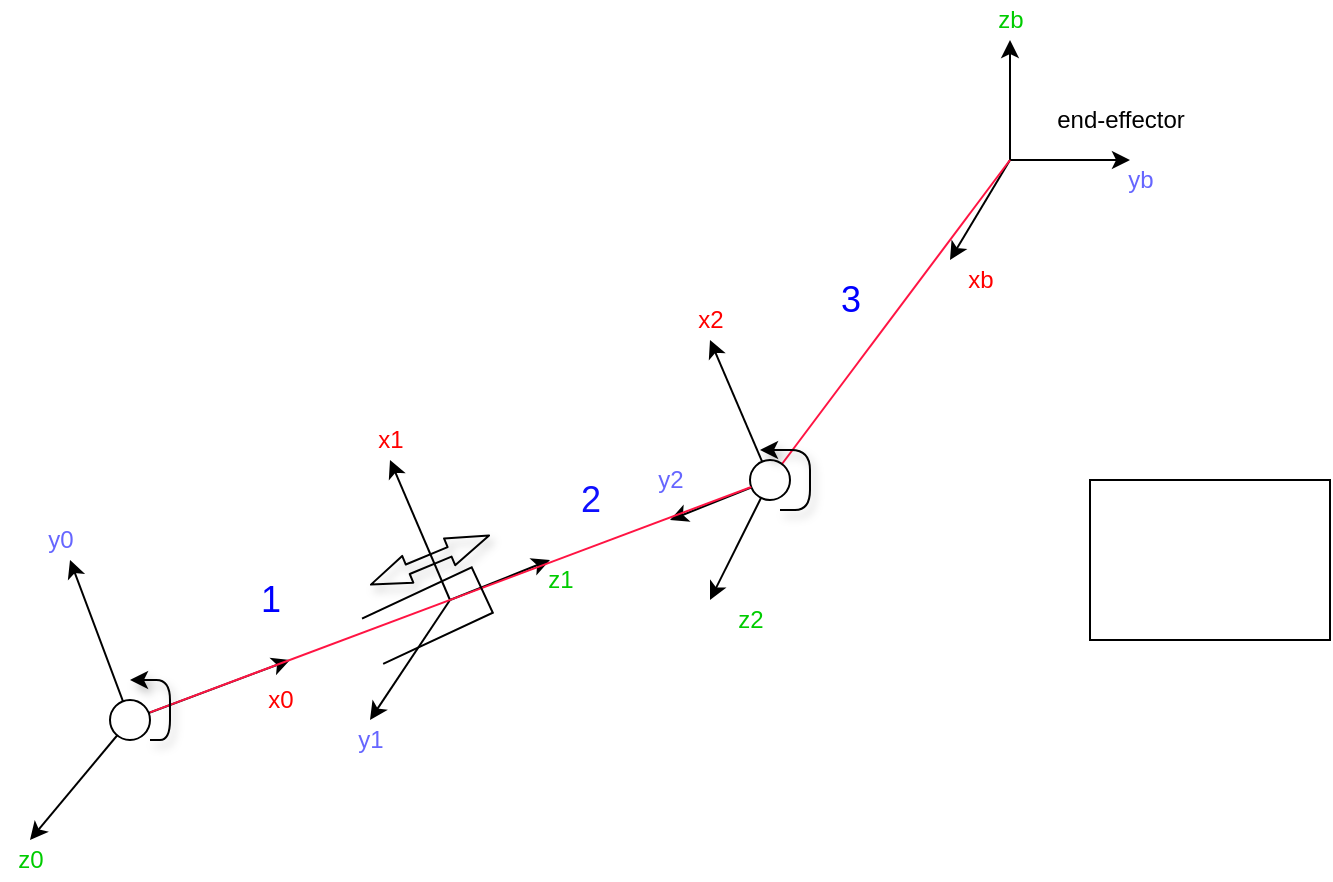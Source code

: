<mxfile version="14.4.3" type="github">
  <diagram id="cshhwLrNGFrXgR3tHYp8" name="Assigning Frames">
    <mxGraphModel dx="897" dy="400" grid="1" gridSize="10" guides="1" tooltips="1" connect="1" arrows="1" fold="1" page="1" pageScale="1" pageWidth="827" pageHeight="1169" math="0" shadow="0">
      <root>
        <mxCell id="0" />
        <mxCell id="1" parent="0" />
        <mxCell id="vNoVYXsCR9sfd-hZkTLt-359" value="" style="endArrow=classic;html=1;" edge="1" parent="1">
          <mxGeometry width="50" height="50" relative="1" as="geometry">
            <mxPoint x="120" y="480" as="sourcePoint" />
            <mxPoint x="70" y="540" as="targetPoint" />
          </mxGeometry>
        </mxCell>
        <mxCell id="vNoVYXsCR9sfd-hZkTLt-360" value="" style="endArrow=classic;html=1;" edge="1" parent="1" source="vNoVYXsCR9sfd-hZkTLt-390">
          <mxGeometry width="50" height="50" relative="1" as="geometry">
            <mxPoint x="120" y="480" as="sourcePoint" />
            <mxPoint x="90" y="400" as="targetPoint" />
          </mxGeometry>
        </mxCell>
        <mxCell id="vNoVYXsCR9sfd-hZkTLt-361" value="" style="endArrow=classic;html=1;" edge="1" parent="1">
          <mxGeometry width="50" height="50" relative="1" as="geometry">
            <mxPoint x="120" y="480" as="sourcePoint" />
            <mxPoint x="200" y="450" as="targetPoint" />
          </mxGeometry>
        </mxCell>
        <mxCell id="vNoVYXsCR9sfd-hZkTLt-362" value="" style="endArrow=classic;html=1;" edge="1" parent="1">
          <mxGeometry width="50" height="50" relative="1" as="geometry">
            <mxPoint x="280" y="420" as="sourcePoint" />
            <mxPoint x="240" y="480" as="targetPoint" />
          </mxGeometry>
        </mxCell>
        <mxCell id="vNoVYXsCR9sfd-hZkTLt-363" value="" style="endArrow=classic;html=1;" edge="1" parent="1">
          <mxGeometry width="50" height="50" relative="1" as="geometry">
            <mxPoint x="280" y="420" as="sourcePoint" />
            <mxPoint x="250" y="350" as="targetPoint" />
          </mxGeometry>
        </mxCell>
        <mxCell id="vNoVYXsCR9sfd-hZkTLt-364" value="" style="endArrow=classic;html=1;" edge="1" parent="1">
          <mxGeometry width="50" height="50" relative="1" as="geometry">
            <mxPoint x="280" y="420" as="sourcePoint" />
            <mxPoint x="330" y="400" as="targetPoint" />
          </mxGeometry>
        </mxCell>
        <mxCell id="vNoVYXsCR9sfd-hZkTLt-365" value="" style="endArrow=classic;html=1;" edge="1" parent="1">
          <mxGeometry width="50" height="50" relative="1" as="geometry">
            <mxPoint x="440" y="360" as="sourcePoint" />
            <mxPoint x="410" y="420" as="targetPoint" />
          </mxGeometry>
        </mxCell>
        <mxCell id="vNoVYXsCR9sfd-hZkTLt-366" value="" style="endArrow=classic;html=1;" edge="1" parent="1">
          <mxGeometry width="50" height="50" relative="1" as="geometry">
            <mxPoint x="440" y="360" as="sourcePoint" />
            <mxPoint x="410" y="290" as="targetPoint" />
          </mxGeometry>
        </mxCell>
        <mxCell id="vNoVYXsCR9sfd-hZkTLt-367" value="" style="endArrow=classic;html=1;" edge="1" parent="1">
          <mxGeometry width="50" height="50" relative="1" as="geometry">
            <mxPoint x="440" y="360" as="sourcePoint" />
            <mxPoint x="390" y="380" as="targetPoint" />
          </mxGeometry>
        </mxCell>
        <mxCell id="vNoVYXsCR9sfd-hZkTLt-368" value="" style="endArrow=classic;html=1;" edge="1" parent="1">
          <mxGeometry width="50" height="50" relative="1" as="geometry">
            <mxPoint x="560" y="200" as="sourcePoint" />
            <mxPoint x="530" y="250" as="targetPoint" />
          </mxGeometry>
        </mxCell>
        <mxCell id="vNoVYXsCR9sfd-hZkTLt-369" value="" style="endArrow=classic;html=1;" edge="1" parent="1">
          <mxGeometry width="50" height="50" relative="1" as="geometry">
            <mxPoint x="560" y="200" as="sourcePoint" />
            <mxPoint x="560" y="140" as="targetPoint" />
          </mxGeometry>
        </mxCell>
        <mxCell id="vNoVYXsCR9sfd-hZkTLt-370" value="" style="endArrow=classic;html=1;" edge="1" parent="1">
          <mxGeometry width="50" height="50" relative="1" as="geometry">
            <mxPoint x="560" y="200" as="sourcePoint" />
            <mxPoint x="620" y="200" as="targetPoint" />
          </mxGeometry>
        </mxCell>
        <mxCell id="vNoVYXsCR9sfd-hZkTLt-371" value="" style="endArrow=none;html=1;strokeColor=#FF1443;" edge="1" parent="1" source="vNoVYXsCR9sfd-hZkTLt-393">
          <mxGeometry width="50" height="50" relative="1" as="geometry">
            <mxPoint x="120" y="480" as="sourcePoint" />
            <mxPoint x="440" y="360" as="targetPoint" />
          </mxGeometry>
        </mxCell>
        <mxCell id="vNoVYXsCR9sfd-hZkTLt-372" value="" style="endArrow=none;html=1;strokeColor=#FF1443;" edge="1" parent="1">
          <mxGeometry width="50" height="50" relative="1" as="geometry">
            <mxPoint x="440" y="360" as="sourcePoint" />
            <mxPoint x="560" y="200" as="targetPoint" />
          </mxGeometry>
        </mxCell>
        <mxCell id="vNoVYXsCR9sfd-hZkTLt-373" value="&lt;font color=&quot;#6666ff&quot;&gt;y0&lt;/font&gt;" style="text;html=1;align=center;verticalAlign=middle;resizable=0;points=[];autosize=1;" vertex="1" parent="1">
          <mxGeometry x="70" y="380" width="30" height="20" as="geometry" />
        </mxCell>
        <mxCell id="vNoVYXsCR9sfd-hZkTLt-374" value="&lt;font color=&quot;#00cc00&quot;&gt;z0&lt;/font&gt;" style="text;html=1;align=center;verticalAlign=middle;resizable=0;points=[];autosize=1;" vertex="1" parent="1">
          <mxGeometry x="55" y="540" width="30" height="20" as="geometry" />
        </mxCell>
        <mxCell id="vNoVYXsCR9sfd-hZkTLt-375" value="&lt;font color=&quot;#ff0000&quot;&gt;x0&lt;/font&gt;" style="text;html=1;align=center;verticalAlign=middle;resizable=0;points=[];autosize=1;" vertex="1" parent="1">
          <mxGeometry x="180" y="460" width="30" height="20" as="geometry" />
        </mxCell>
        <mxCell id="vNoVYXsCR9sfd-hZkTLt-376" value="&lt;font color=&quot;#6666ff&quot;&gt;y1&lt;/font&gt;" style="text;html=1;align=center;verticalAlign=middle;resizable=0;points=[];autosize=1;" vertex="1" parent="1">
          <mxGeometry x="225" y="480" width="30" height="20" as="geometry" />
        </mxCell>
        <mxCell id="vNoVYXsCR9sfd-hZkTLt-377" value="&lt;font color=&quot;#00cc00&quot;&gt;z1&lt;/font&gt;" style="text;html=1;align=center;verticalAlign=middle;resizable=0;points=[];autosize=1;" vertex="1" parent="1">
          <mxGeometry x="320" y="400" width="30" height="20" as="geometry" />
        </mxCell>
        <mxCell id="vNoVYXsCR9sfd-hZkTLt-378" value="&lt;font color=&quot;#ff0000&quot;&gt;x1&lt;/font&gt;" style="text;html=1;align=center;verticalAlign=middle;resizable=0;points=[];autosize=1;" vertex="1" parent="1">
          <mxGeometry x="235" y="330" width="30" height="20" as="geometry" />
        </mxCell>
        <mxCell id="vNoVYXsCR9sfd-hZkTLt-379" value="&lt;font color=&quot;#6666ff&quot;&gt;y2&lt;/font&gt;" style="text;html=1;align=center;verticalAlign=middle;resizable=0;points=[];autosize=1;" vertex="1" parent="1">
          <mxGeometry x="375" y="350" width="30" height="20" as="geometry" />
        </mxCell>
        <mxCell id="vNoVYXsCR9sfd-hZkTLt-380" value="&lt;font color=&quot;#00cc00&quot;&gt;z2&lt;/font&gt;" style="text;html=1;align=center;verticalAlign=middle;resizable=0;points=[];autosize=1;" vertex="1" parent="1">
          <mxGeometry x="415" y="420" width="30" height="20" as="geometry" />
        </mxCell>
        <mxCell id="vNoVYXsCR9sfd-hZkTLt-381" value="&lt;font color=&quot;#ff0000&quot;&gt;x2&lt;/font&gt;" style="text;html=1;align=center;verticalAlign=middle;resizable=0;points=[];autosize=1;" vertex="1" parent="1">
          <mxGeometry x="395" y="270" width="30" height="20" as="geometry" />
        </mxCell>
        <mxCell id="vNoVYXsCR9sfd-hZkTLt-382" value="&lt;font color=&quot;#00cc00&quot;&gt;zb&lt;/font&gt;" style="text;html=1;align=center;verticalAlign=middle;resizable=0;points=[];autosize=1;" vertex="1" parent="1">
          <mxGeometry x="545" y="120" width="30" height="20" as="geometry" />
        </mxCell>
        <mxCell id="vNoVYXsCR9sfd-hZkTLt-383" value="&lt;font color=&quot;#6666ff&quot;&gt;yb&lt;/font&gt;" style="text;html=1;align=center;verticalAlign=middle;resizable=0;points=[];autosize=1;" vertex="1" parent="1">
          <mxGeometry x="610" y="200" width="30" height="20" as="geometry" />
        </mxCell>
        <mxCell id="vNoVYXsCR9sfd-hZkTLt-384" value="&lt;font color=&quot;#ff0000&quot;&gt;xb&lt;/font&gt;" style="text;html=1;align=center;verticalAlign=middle;resizable=0;points=[];autosize=1;" vertex="1" parent="1">
          <mxGeometry x="530" y="250" width="30" height="20" as="geometry" />
        </mxCell>
        <mxCell id="vNoVYXsCR9sfd-hZkTLt-385" value="" style="whiteSpace=wrap;html=1;" vertex="1" parent="1">
          <mxGeometry x="600" y="360" width="120" height="80" as="geometry" />
        </mxCell>
        <mxCell id="vNoVYXsCR9sfd-hZkTLt-386" value="&lt;font style=&quot;font-size: 18px&quot; color=&quot;#0000ff&quot;&gt;1&lt;/font&gt;" style="text;html=1;align=center;verticalAlign=middle;resizable=0;points=[];autosize=1;" vertex="1" parent="1">
          <mxGeometry x="175" y="410" width="30" height="20" as="geometry" />
        </mxCell>
        <mxCell id="vNoVYXsCR9sfd-hZkTLt-387" value="&lt;font style=&quot;font-size: 18px&quot; color=&quot;#0f0fff&quot;&gt;2&lt;/font&gt;" style="text;html=1;align=center;verticalAlign=middle;resizable=0;points=[];autosize=1;" vertex="1" parent="1">
          <mxGeometry x="335" y="360" width="30" height="20" as="geometry" />
        </mxCell>
        <mxCell id="vNoVYXsCR9sfd-hZkTLt-389" value="&lt;font style=&quot;font-size: 18px&quot; color=&quot;#0000ff&quot;&gt;3&lt;/font&gt;" style="text;html=1;align=center;verticalAlign=middle;resizable=0;points=[];autosize=1;" vertex="1" parent="1">
          <mxGeometry x="465" y="260" width="30" height="20" as="geometry" />
        </mxCell>
        <mxCell id="vNoVYXsCR9sfd-hZkTLt-390" value="" style="ellipse;whiteSpace=wrap;html=1;aspect=fixed;" vertex="1" parent="1">
          <mxGeometry x="110" y="470" width="20" height="20" as="geometry" />
        </mxCell>
        <mxCell id="vNoVYXsCR9sfd-hZkTLt-392" value="" style="endArrow=classic;html=1;" edge="1" parent="1" target="vNoVYXsCR9sfd-hZkTLt-390">
          <mxGeometry width="50" height="50" relative="1" as="geometry">
            <mxPoint x="120" y="480" as="sourcePoint" />
            <mxPoint x="90" y="400" as="targetPoint" />
          </mxGeometry>
        </mxCell>
        <mxCell id="vNoVYXsCR9sfd-hZkTLt-393" value="" style="ellipse;whiteSpace=wrap;html=1;aspect=fixed;" vertex="1" parent="1">
          <mxGeometry x="430" y="350" width="20" height="20" as="geometry" />
        </mxCell>
        <mxCell id="vNoVYXsCR9sfd-hZkTLt-394" value="" style="endArrow=none;html=1;strokeColor=#FF1443;exitX=1.002;exitY=0.309;exitDx=0;exitDy=0;exitPerimeter=0;" edge="1" parent="1" source="vNoVYXsCR9sfd-hZkTLt-390" target="vNoVYXsCR9sfd-hZkTLt-393">
          <mxGeometry width="50" height="50" relative="1" as="geometry">
            <mxPoint x="120" y="480" as="sourcePoint" />
            <mxPoint x="440" y="360" as="targetPoint" />
          </mxGeometry>
        </mxCell>
        <mxCell id="vNoVYXsCR9sfd-hZkTLt-395" value="" style="shape=flexArrow;endArrow=classic;startArrow=classic;html=1;shadow=1;strokeColor=#000000;endWidth=8.372;endSize=6.795;width=5.116;startSize=6.319;startWidth=8.372;" edge="1" parent="1">
          <mxGeometry width="50" height="50" relative="1" as="geometry">
            <mxPoint x="240" y="412.5" as="sourcePoint" />
            <mxPoint x="300" y="387.5" as="targetPoint" />
          </mxGeometry>
        </mxCell>
        <mxCell id="vNoVYXsCR9sfd-hZkTLt-401" value="" style="edgeStyle=elbowEdgeStyle;elbow=horizontal;endArrow=classic;html=1;shadow=1;strokeColor=#000000;" edge="1" parent="1">
          <mxGeometry width="50" height="50" relative="1" as="geometry">
            <mxPoint x="130" y="490" as="sourcePoint" />
            <mxPoint x="120" y="460" as="targetPoint" />
            <Array as="points">
              <mxPoint x="140" y="470" />
            </Array>
          </mxGeometry>
        </mxCell>
        <mxCell id="vNoVYXsCR9sfd-hZkTLt-402" value="" style="edgeStyle=elbowEdgeStyle;elbow=horizontal;endArrow=classic;html=1;shadow=1;strokeColor=#000000;" edge="1" parent="1">
          <mxGeometry width="50" height="50" relative="1" as="geometry">
            <mxPoint x="445" y="375" as="sourcePoint" />
            <mxPoint x="435" y="345" as="targetPoint" />
            <Array as="points">
              <mxPoint x="460" y="360" />
            </Array>
          </mxGeometry>
        </mxCell>
        <mxCell id="vNoVYXsCR9sfd-hZkTLt-403" value="end-effector" style="text;html=1;align=center;verticalAlign=middle;resizable=0;points=[];autosize=1;" vertex="1" parent="1">
          <mxGeometry x="575" y="170" width="80" height="20" as="geometry" />
        </mxCell>
        <mxCell id="vNoVYXsCR9sfd-hZkTLt-405" value="" style="shape=partialRectangle;whiteSpace=wrap;html=1;bottom=1;right=1;left=1;top=0;fillColor=none;routingCenterX=-0.5;rotation=-115;" vertex="1" parent="1">
          <mxGeometry x="256.44" y="397.73" width="25" height="60" as="geometry" />
        </mxCell>
      </root>
    </mxGraphModel>
  </diagram>
</mxfile>
